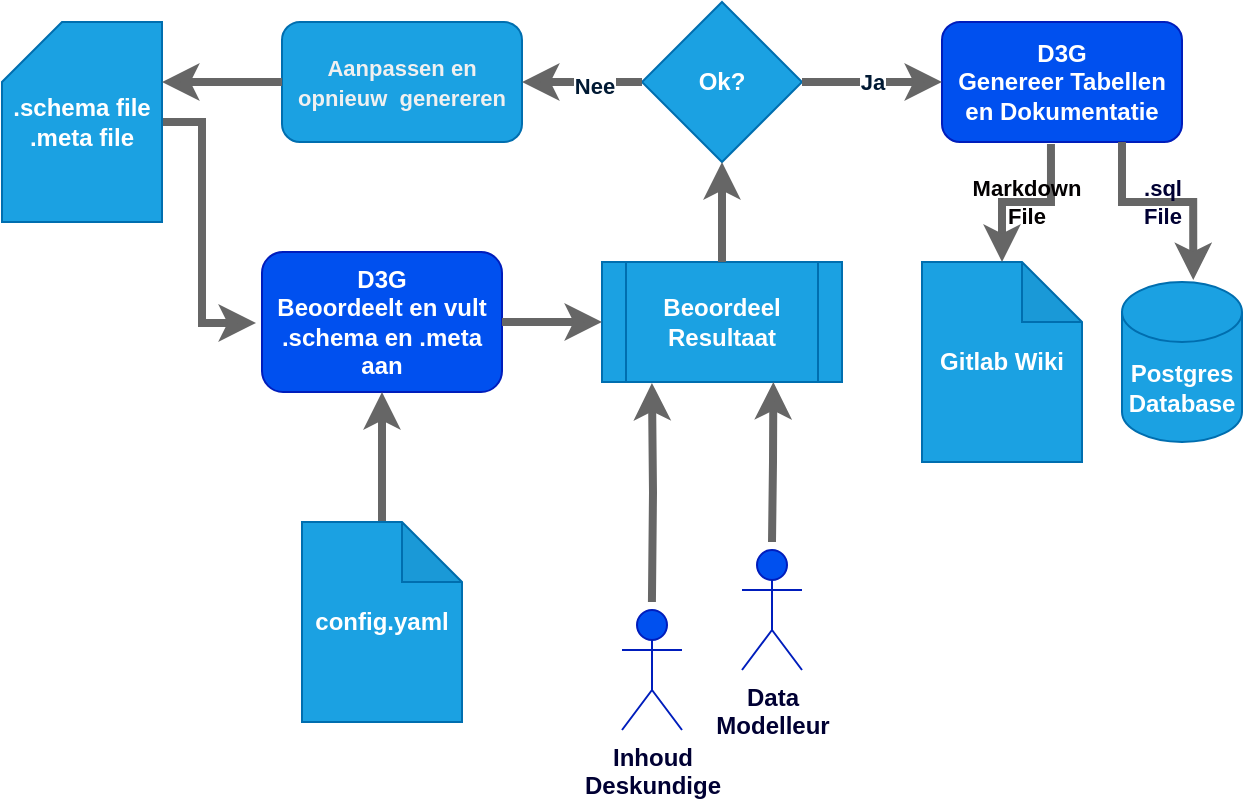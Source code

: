 <mxfile version="22.0.0" type="device">
  <diagram id="C5RBs43oDa-KdzZeNtuy" name="Page-1">
    <mxGraphModel dx="849" dy="514" grid="1" gridSize="10" guides="1" tooltips="1" connect="1" arrows="1" fold="1" page="1" pageScale="1" pageWidth="1169" pageHeight="827" background="#ffffff" math="0" shadow="0">
      <root>
        <mxCell id="WIyWlLk6GJQsqaUBKTNV-0" />
        <mxCell id="WIyWlLk6GJQsqaUBKTNV-1" parent="WIyWlLk6GJQsqaUBKTNV-0" />
        <mxCell id="WIyWlLk6GJQsqaUBKTNV-3" value="D3G&lt;br&gt;Beoordeelt en vult .schema en .meta aan" style="rounded=1;whiteSpace=wrap;html=1;fontSize=12;glass=0;strokeWidth=1;shadow=0;fontStyle=1;labelBackgroundColor=none;fillColor=#0050ef;fontColor=#ffffff;strokeColor=#001DBC;container=0;" parent="WIyWlLk6GJQsqaUBKTNV-1" vertex="1">
          <mxGeometry x="140" y="165" width="120" height="70" as="geometry" />
        </mxCell>
        <mxCell id="COAH6pUU_PmXVA8p1WsD-5" style="edgeStyle=orthogonalEdgeStyle;rounded=0;orthogonalLoop=1;jettySize=auto;html=1;entryX=-0.025;entryY=0.507;entryDx=0;entryDy=0;fontStyle=1;labelBackgroundColor=none;exitX=1;exitY=0.5;exitDx=0;exitDy=0;exitPerimeter=0;entryPerimeter=0;fillColor=#f5f5f5;strokeColor=#666666;strokeWidth=4;" parent="WIyWlLk6GJQsqaUBKTNV-1" source="Y68fB8CT-70WF-BLU2sZ-4" target="WIyWlLk6GJQsqaUBKTNV-3" edge="1">
          <mxGeometry relative="1" as="geometry">
            <mxPoint x="80" y="255" as="sourcePoint" />
            <Array as="points">
              <mxPoint x="110" y="100" />
              <mxPoint x="110" y="201" />
            </Array>
          </mxGeometry>
        </mxCell>
        <mxCell id="COAH6pUU_PmXVA8p1WsD-6" value="Beoordeel Resultaat" style="shape=process;whiteSpace=wrap;html=1;backgroundOutline=1;fontStyle=1;labelBackgroundColor=none;fillColor=#1ba1e2;fontColor=#ffffff;strokeColor=#006EAF;container=0;" parent="WIyWlLk6GJQsqaUBKTNV-1" vertex="1">
          <mxGeometry x="310" y="170" width="120" height="60" as="geometry" />
        </mxCell>
        <mxCell id="COAH6pUU_PmXVA8p1WsD-7" style="edgeStyle=orthogonalEdgeStyle;rounded=0;orthogonalLoop=1;jettySize=auto;html=1;entryX=0;entryY=0.5;entryDx=0;entryDy=0;fontStyle=1;labelBackgroundColor=none;fillColor=#f5f5f5;strokeColor=#666666;strokeWidth=4;" parent="WIyWlLk6GJQsqaUBKTNV-1" source="WIyWlLk6GJQsqaUBKTNV-3" target="COAH6pUU_PmXVA8p1WsD-6" edge="1">
          <mxGeometry relative="1" as="geometry" />
        </mxCell>
        <mxCell id="COAH6pUU_PmXVA8p1WsD-8" value="Ok?" style="rhombus;whiteSpace=wrap;html=1;fontStyle=1;labelBackgroundColor=none;fillColor=#1ba1e2;fontColor=#ffffff;strokeColor=#006EAF;container=0;" parent="WIyWlLk6GJQsqaUBKTNV-1" vertex="1">
          <mxGeometry x="330" y="40" width="80" height="80" as="geometry" />
        </mxCell>
        <mxCell id="COAH6pUU_PmXVA8p1WsD-19" style="edgeStyle=orthogonalEdgeStyle;rounded=0;orthogonalLoop=1;jettySize=auto;html=1;entryX=0.5;entryY=1;entryDx=0;entryDy=0;fontStyle=1;labelBackgroundColor=none;fillColor=#f5f5f5;strokeColor=#666666;strokeWidth=4;" parent="WIyWlLk6GJQsqaUBKTNV-1" source="COAH6pUU_PmXVA8p1WsD-6" target="COAH6pUU_PmXVA8p1WsD-8" edge="1">
          <mxGeometry relative="1" as="geometry" />
        </mxCell>
        <mxCell id="COAH6pUU_PmXVA8p1WsD-13" style="edgeStyle=orthogonalEdgeStyle;rounded=0;orthogonalLoop=1;jettySize=auto;html=1;entryX=0.714;entryY=1;entryDx=0;entryDy=0;entryPerimeter=0;fontStyle=1;labelBackgroundColor=none;fillColor=#f5f5f5;strokeColor=#666666;strokeWidth=4;" parent="WIyWlLk6GJQsqaUBKTNV-1" target="COAH6pUU_PmXVA8p1WsD-6" edge="1">
          <mxGeometry relative="1" as="geometry">
            <mxPoint x="395" y="310" as="sourcePoint" />
          </mxGeometry>
        </mxCell>
        <mxCell id="COAH6pUU_PmXVA8p1WsD-14" style="edgeStyle=orthogonalEdgeStyle;rounded=0;orthogonalLoop=1;jettySize=auto;html=1;entryX=0.208;entryY=1.008;entryDx=0;entryDy=0;entryPerimeter=0;fontStyle=1;labelBackgroundColor=none;fillColor=#f5f5f5;strokeColor=#666666;strokeWidth=4;" parent="WIyWlLk6GJQsqaUBKTNV-1" target="COAH6pUU_PmXVA8p1WsD-6" edge="1">
          <mxGeometry relative="1" as="geometry">
            <mxPoint x="334.96" y="340" as="sourcePoint" />
          </mxGeometry>
        </mxCell>
        <mxCell id="COAH6pUU_PmXVA8p1WsD-21" value="D3G&lt;br&gt;Genereer Tabellen en Dokumentatie" style="rounded=1;whiteSpace=wrap;html=1;fontSize=12;glass=0;strokeWidth=1;shadow=0;fontStyle=1;labelBackgroundColor=none;fillColor=#0050ef;fontColor=#ffffff;strokeColor=#001DBC;container=0;" parent="WIyWlLk6GJQsqaUBKTNV-1" vertex="1">
          <mxGeometry x="480" y="50" width="120" height="60" as="geometry" />
        </mxCell>
        <mxCell id="COAH6pUU_PmXVA8p1WsD-22" value="&lt;font style=&quot;background-color: rgb(255, 255, 255);&quot; color=&quot;#001933&quot;&gt;Ja&lt;/font&gt;" style="edgeStyle=orthogonalEdgeStyle;rounded=0;orthogonalLoop=1;jettySize=auto;html=1;fontStyle=1;labelBackgroundColor=none;fillColor=#f5f5f5;strokeColor=#666666;strokeWidth=4;" parent="WIyWlLk6GJQsqaUBKTNV-1" source="COAH6pUU_PmXVA8p1WsD-8" target="COAH6pUU_PmXVA8p1WsD-21" edge="1">
          <mxGeometry relative="1" as="geometry" />
        </mxCell>
        <mxCell id="COAH6pUU_PmXVA8p1WsD-23" value="Postgres&lt;br&gt;Database" style="shape=cylinder3;whiteSpace=wrap;html=1;boundedLbl=1;backgroundOutline=1;size=15;fontStyle=1;labelBackgroundColor=none;fillColor=#1ba1e2;fontColor=#ffffff;strokeColor=#006EAF;container=0;" parent="WIyWlLk6GJQsqaUBKTNV-1" vertex="1">
          <mxGeometry x="570" y="180" width="60" height="80" as="geometry" />
        </mxCell>
        <mxCell id="COAH6pUU_PmXVA8p1WsD-24" value="Gitlab Wiki" style="shape=note;whiteSpace=wrap;html=1;backgroundOutline=1;darkOpacity=0.05;fontStyle=1;labelBackgroundColor=none;fillColor=#1ba1e2;fontColor=#ffffff;strokeColor=#006EAF;container=0;" parent="WIyWlLk6GJQsqaUBKTNV-1" vertex="1">
          <mxGeometry x="470" y="170" width="80" height="100" as="geometry" />
        </mxCell>
        <mxCell id="COAH6pUU_PmXVA8p1WsD-25" value="Markdown&lt;br&gt;File" style="edgeStyle=orthogonalEdgeStyle;rounded=0;orthogonalLoop=1;jettySize=auto;html=1;exitX=0.454;exitY=1.017;exitDx=0;exitDy=0;fontStyle=1;labelBackgroundColor=none;fillColor=#f5f5f5;strokeColor=#666666;fontColor=#030001;strokeWidth=4;exitPerimeter=0;" parent="WIyWlLk6GJQsqaUBKTNV-1" source="COAH6pUU_PmXVA8p1WsD-21" target="COAH6pUU_PmXVA8p1WsD-24" edge="1">
          <mxGeometry relative="1" as="geometry" />
        </mxCell>
        <mxCell id="COAH6pUU_PmXVA8p1WsD-26" value=".sql &lt;br&gt;File" style="edgeStyle=orthogonalEdgeStyle;rounded=0;orthogonalLoop=1;jettySize=auto;html=1;exitX=0.75;exitY=1;exitDx=0;exitDy=0;entryX=0.594;entryY=-0.012;entryDx=0;entryDy=0;entryPerimeter=0;fontStyle=1;labelBackgroundColor=none;fillColor=#f5f5f5;strokeColor=#666666;fontColor=#000033;strokeWidth=4;" parent="WIyWlLk6GJQsqaUBKTNV-1" source="COAH6pUU_PmXVA8p1WsD-21" target="COAH6pUU_PmXVA8p1WsD-23" edge="1">
          <mxGeometry x="-0.044" relative="1" as="geometry">
            <Array as="points">
              <mxPoint x="570" y="140" />
              <mxPoint x="606" y="140" />
            </Array>
            <mxPoint as="offset" />
          </mxGeometry>
        </mxCell>
        <mxCell id="Y68fB8CT-70WF-BLU2sZ-0" value="&lt;span style=&quot;color: rgb(240, 240, 240); font-family: Helvetica; font-size: 11px; font-style: normal; font-variant-ligatures: normal; font-variant-caps: normal; letter-spacing: normal; orphans: 2; text-align: center; text-indent: 0px; text-transform: none; widows: 2; word-spacing: 0px; -webkit-text-stroke-width: 0px; text-decoration-thickness: initial; text-decoration-style: initial; text-decoration-color: initial; float: none; display: inline !important;&quot;&gt;Aanpassen en opnieuw&amp;nbsp; genereren&lt;/span&gt;" style="rounded=1;whiteSpace=wrap;html=1;fillColor=#1ba1e2;fontColor=#ffffff;strokeColor=#006EAF;fontStyle=1;labelBackgroundColor=none;container=0;" parent="WIyWlLk6GJQsqaUBKTNV-1" vertex="1">
          <mxGeometry x="150" y="50" width="120" height="60" as="geometry" />
        </mxCell>
        <mxCell id="COAH6pUU_PmXVA8p1WsD-16" style="edgeStyle=orthogonalEdgeStyle;rounded=0;orthogonalLoop=1;jettySize=auto;html=1;fontStyle=1;labelBackgroundColor=none;fillColor=#f5f5f5;strokeColor=#666666;strokeWidth=4;" parent="WIyWlLk6GJQsqaUBKTNV-1" source="COAH6pUU_PmXVA8p1WsD-8" target="Y68fB8CT-70WF-BLU2sZ-0" edge="1">
          <mxGeometry relative="1" as="geometry">
            <mxPoint x="270" y="80" as="targetPoint" />
          </mxGeometry>
        </mxCell>
        <mxCell id="COAH6pUU_PmXVA8p1WsD-18" value="&lt;font style=&quot;background-color: rgb(255, 255, 255);&quot; color=&quot;#001933&quot;&gt;Nee&lt;/font&gt;" style="edgeLabel;html=1;align=center;verticalAlign=middle;resizable=0;points=[];fontStyle=1;labelBackgroundColor=none;container=0;" parent="COAH6pUU_PmXVA8p1WsD-16" vertex="1" connectable="0">
          <mxGeometry x="-0.204" y="2" relative="1" as="geometry">
            <mxPoint as="offset" />
          </mxGeometry>
        </mxCell>
        <mxCell id="Y68fB8CT-70WF-BLU2sZ-4" value=".schema file&lt;br&gt;.meta file" style="shape=card;whiteSpace=wrap;html=1;fillColor=#1ba1e2;fontColor=#ffffff;strokeColor=#006EAF;fontStyle=1;container=0;" parent="WIyWlLk6GJQsqaUBKTNV-1" vertex="1">
          <mxGeometry x="10" y="50" width="80" height="100" as="geometry" />
        </mxCell>
        <mxCell id="Y68fB8CT-70WF-BLU2sZ-5" style="edgeStyle=orthogonalEdgeStyle;rounded=0;orthogonalLoop=1;jettySize=auto;html=1;fillColor=#f5f5f5;strokeColor=#666666;strokeWidth=4;" parent="WIyWlLk6GJQsqaUBKTNV-1" source="Y68fB8CT-70WF-BLU2sZ-0" edge="1">
          <mxGeometry relative="1" as="geometry">
            <mxPoint x="90" y="80" as="targetPoint" />
          </mxGeometry>
        </mxCell>
        <mxCell id="Q5fWnRSgg9bwAr53_j9u-0" value="&lt;font color=&quot;#000033&quot;&gt;Inhoud&lt;br&gt;Deskundige&lt;/font&gt;" style="shape=umlActor;verticalLabelPosition=bottom;verticalAlign=top;html=1;outlineConnect=0;fillColor=#0050ef;fontColor=#ffffff;strokeColor=#001DBC;fontStyle=1;container=0;" parent="WIyWlLk6GJQsqaUBKTNV-1" vertex="1">
          <mxGeometry x="320" y="344" width="30" height="60" as="geometry" />
        </mxCell>
        <mxCell id="Q5fWnRSgg9bwAr53_j9u-2" value="&lt;font color=&quot;#000033&quot;&gt;Data&lt;br&gt;Modelleur&lt;/font&gt;" style="shape=umlActor;verticalLabelPosition=bottom;verticalAlign=top;html=1;outlineConnect=0;fillColor=#0050ef;fontColor=#ffffff;strokeColor=#001DBC;fontStyle=1;container=0;" parent="WIyWlLk6GJQsqaUBKTNV-1" vertex="1">
          <mxGeometry x="380" y="314" width="30" height="60" as="geometry" />
        </mxCell>
        <mxCell id="JrBj6ZRfsv_NPDC9gaAW-24" style="edgeStyle=orthogonalEdgeStyle;rounded=0;orthogonalLoop=1;jettySize=auto;html=1;entryX=0.5;entryY=1;entryDx=0;entryDy=0;strokeWidth=4;fillColor=#f5f5f5;strokeColor=#666666;" edge="1" parent="WIyWlLk6GJQsqaUBKTNV-1" source="JrBj6ZRfsv_NPDC9gaAW-23" target="WIyWlLk6GJQsqaUBKTNV-3">
          <mxGeometry relative="1" as="geometry" />
        </mxCell>
        <mxCell id="JrBj6ZRfsv_NPDC9gaAW-23" value="config.yaml" style="shape=note;whiteSpace=wrap;html=1;backgroundOutline=1;darkOpacity=0.05;fontStyle=1;labelBackgroundColor=none;fillColor=#1ba1e2;fontColor=#ffffff;strokeColor=#006EAF;container=0;" vertex="1" parent="WIyWlLk6GJQsqaUBKTNV-1">
          <mxGeometry x="160" y="300" width="80" height="100" as="geometry" />
        </mxCell>
      </root>
    </mxGraphModel>
  </diagram>
</mxfile>
